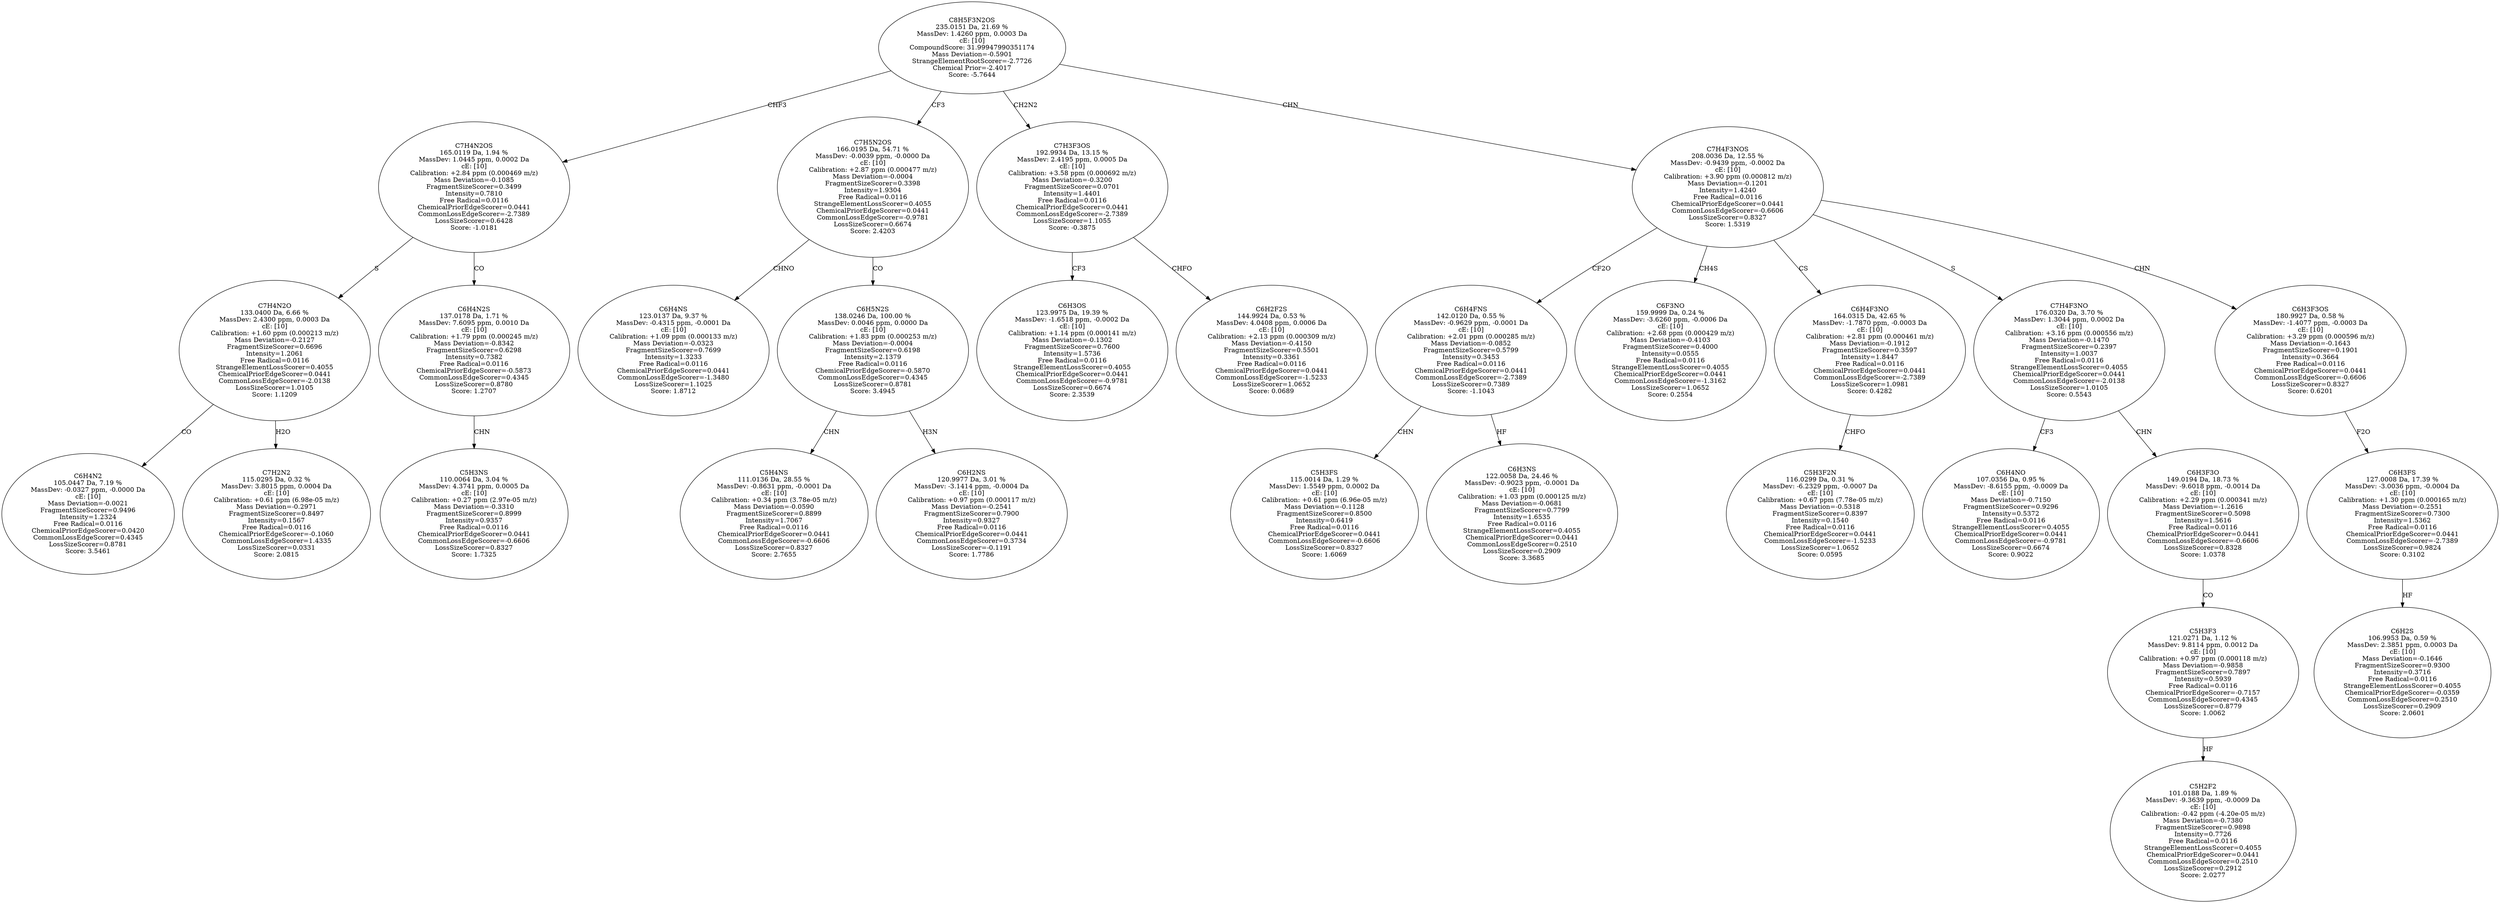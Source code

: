 strict digraph {
v1 [label="C6H4N2\n105.0447 Da, 7.19 %\nMassDev: -0.0327 ppm, -0.0000 Da\ncE: [10]\nMass Deviation=-0.0021\nFragmentSizeScorer=0.9496\nIntensity=1.2324\nFree Radical=0.0116\nChemicalPriorEdgeScorer=0.0420\nCommonLossEdgeScorer=0.4345\nLossSizeScorer=0.8781\nScore: 3.5461"];
v2 [label="C7H2N2\n115.0295 Da, 0.32 %\nMassDev: 3.8015 ppm, 0.0004 Da\ncE: [10]\nCalibration: +0.61 ppm (6.98e-05 m/z)\nMass Deviation=-0.2971\nFragmentSizeScorer=0.8497\nIntensity=0.1567\nFree Radical=0.0116\nChemicalPriorEdgeScorer=-0.1060\nCommonLossEdgeScorer=1.4335\nLossSizeScorer=0.0331\nScore: 2.0815"];
v3 [label="C7H4N2O\n133.0400 Da, 6.66 %\nMassDev: 2.4300 ppm, 0.0003 Da\ncE: [10]\nCalibration: +1.60 ppm (0.000213 m/z)\nMass Deviation=-0.2127\nFragmentSizeScorer=0.6696\nIntensity=1.2061\nFree Radical=0.0116\nStrangeElementLossScorer=0.4055\nChemicalPriorEdgeScorer=0.0441\nCommonLossEdgeScorer=-2.0138\nLossSizeScorer=1.0105\nScore: 1.1209"];
v4 [label="C5H3NS\n110.0064 Da, 3.04 %\nMassDev: 4.3741 ppm, 0.0005 Da\ncE: [10]\nCalibration: +0.27 ppm (2.97e-05 m/z)\nMass Deviation=-0.3310\nFragmentSizeScorer=0.8999\nIntensity=0.9357\nFree Radical=0.0116\nChemicalPriorEdgeScorer=0.0441\nCommonLossEdgeScorer=-0.6606\nLossSizeScorer=0.8327\nScore: 1.7325"];
v5 [label="C6H4N2S\n137.0178 Da, 1.71 %\nMassDev: 7.6095 ppm, 0.0010 Da\ncE: [10]\nCalibration: +1.79 ppm (0.000245 m/z)\nMass Deviation=-0.8342\nFragmentSizeScorer=0.6298\nIntensity=0.7382\nFree Radical=0.0116\nChemicalPriorEdgeScorer=-0.5873\nCommonLossEdgeScorer=0.4345\nLossSizeScorer=0.8780\nScore: 1.2707"];
v6 [label="C7H4N2OS\n165.0119 Da, 1.94 %\nMassDev: 1.0445 ppm, 0.0002 Da\ncE: [10]\nCalibration: +2.84 ppm (0.000469 m/z)\nMass Deviation=-0.1085\nFragmentSizeScorer=0.3499\nIntensity=0.7810\nFree Radical=0.0116\nChemicalPriorEdgeScorer=0.0441\nCommonLossEdgeScorer=-2.7389\nLossSizeScorer=0.6428\nScore: -1.0181"];
v7 [label="C6H4NS\n123.0137 Da, 9.37 %\nMassDev: -0.4315 ppm, -0.0001 Da\ncE: [10]\nCalibration: +1.09 ppm (0.000133 m/z)\nMass Deviation=-0.0323\nFragmentSizeScorer=0.7699\nIntensity=1.3233\nFree Radical=0.0116\nChemicalPriorEdgeScorer=0.0441\nCommonLossEdgeScorer=-1.3480\nLossSizeScorer=1.1025\nScore: 1.8712"];
v8 [label="C5H4NS\n111.0136 Da, 28.55 %\nMassDev: -0.8631 ppm, -0.0001 Da\ncE: [10]\nCalibration: +0.34 ppm (3.78e-05 m/z)\nMass Deviation=-0.0590\nFragmentSizeScorer=0.8899\nIntensity=1.7067\nFree Radical=0.0116\nChemicalPriorEdgeScorer=0.0441\nCommonLossEdgeScorer=-0.6606\nLossSizeScorer=0.8327\nScore: 2.7655"];
v9 [label="C6H2NS\n120.9977 Da, 3.01 %\nMassDev: -3.1414 ppm, -0.0004 Da\ncE: [10]\nCalibration: +0.97 ppm (0.000117 m/z)\nMass Deviation=-0.2541\nFragmentSizeScorer=0.7900\nIntensity=0.9327\nFree Radical=0.0116\nChemicalPriorEdgeScorer=0.0441\nCommonLossEdgeScorer=0.3734\nLossSizeScorer=-0.1191\nScore: 1.7786"];
v10 [label="C6H5N2S\n138.0246 Da, 100.00 %\nMassDev: 0.0046 ppm, 0.0000 Da\ncE: [10]\nCalibration: +1.83 ppm (0.000253 m/z)\nMass Deviation=-0.0004\nFragmentSizeScorer=0.6198\nIntensity=2.1379\nFree Radical=0.0116\nChemicalPriorEdgeScorer=-0.5870\nCommonLossEdgeScorer=0.4345\nLossSizeScorer=0.8781\nScore: 3.4945"];
v11 [label="C7H5N2OS\n166.0195 Da, 54.71 %\nMassDev: -0.0039 ppm, -0.0000 Da\ncE: [10]\nCalibration: +2.87 ppm (0.000477 m/z)\nMass Deviation=-0.0004\nFragmentSizeScorer=0.3398\nIntensity=1.9304\nFree Radical=0.0116\nStrangeElementLossScorer=0.4055\nChemicalPriorEdgeScorer=0.0441\nCommonLossEdgeScorer=-0.9781\nLossSizeScorer=0.6674\nScore: 2.4203"];
v12 [label="C6H3OS\n123.9975 Da, 19.39 %\nMassDev: -1.6518 ppm, -0.0002 Da\ncE: [10]\nCalibration: +1.14 ppm (0.000141 m/z)\nMass Deviation=-0.1302\nFragmentSizeScorer=0.7600\nIntensity=1.5736\nFree Radical=0.0116\nStrangeElementLossScorer=0.4055\nChemicalPriorEdgeScorer=0.0441\nCommonLossEdgeScorer=-0.9781\nLossSizeScorer=0.6674\nScore: 2.3539"];
v13 [label="C6H2F2S\n144.9924 Da, 0.53 %\nMassDev: 4.0408 ppm, 0.0006 Da\ncE: [10]\nCalibration: +2.13 ppm (0.000309 m/z)\nMass Deviation=-0.4150\nFragmentSizeScorer=0.5501\nIntensity=0.3361\nFree Radical=0.0116\nChemicalPriorEdgeScorer=0.0441\nCommonLossEdgeScorer=-1.5233\nLossSizeScorer=1.0652\nScore: 0.0689"];
v14 [label="C7H3F3OS\n192.9934 Da, 13.15 %\nMassDev: 2.4195 ppm, 0.0005 Da\ncE: [10]\nCalibration: +3.58 ppm (0.000692 m/z)\nMass Deviation=-0.3200\nFragmentSizeScorer=0.0701\nIntensity=1.4401\nFree Radical=0.0116\nChemicalPriorEdgeScorer=0.0441\nCommonLossEdgeScorer=-2.7389\nLossSizeScorer=1.1055\nScore: -0.3875"];
v15 [label="C5H3FS\n115.0014 Da, 1.29 %\nMassDev: 1.5549 ppm, 0.0002 Da\ncE: [10]\nCalibration: +0.61 ppm (6.96e-05 m/z)\nMass Deviation=-0.1128\nFragmentSizeScorer=0.8500\nIntensity=0.6419\nFree Radical=0.0116\nChemicalPriorEdgeScorer=0.0441\nCommonLossEdgeScorer=-0.6606\nLossSizeScorer=0.8327\nScore: 1.6069"];
v16 [label="C6H3NS\n122.0058 Da, 24.46 %\nMassDev: -0.9023 ppm, -0.0001 Da\ncE: [10]\nCalibration: +1.03 ppm (0.000125 m/z)\nMass Deviation=-0.0681\nFragmentSizeScorer=0.7799\nIntensity=1.6535\nFree Radical=0.0116\nStrangeElementLossScorer=0.4055\nChemicalPriorEdgeScorer=0.0441\nCommonLossEdgeScorer=0.2510\nLossSizeScorer=0.2909\nScore: 3.3685"];
v17 [label="C6H4FNS\n142.0120 Da, 0.55 %\nMassDev: -0.9629 ppm, -0.0001 Da\ncE: [10]\nCalibration: +2.01 ppm (0.000285 m/z)\nMass Deviation=-0.0852\nFragmentSizeScorer=0.5799\nIntensity=0.3453\nFree Radical=0.0116\nChemicalPriorEdgeScorer=0.0441\nCommonLossEdgeScorer=-2.7389\nLossSizeScorer=0.7389\nScore: -1.1043"];
v18 [label="C6F3NO\n159.9999 Da, 0.24 %\nMassDev: -3.6260 ppm, -0.0006 Da\ncE: [10]\nCalibration: +2.68 ppm (0.000429 m/z)\nMass Deviation=-0.4103\nFragmentSizeScorer=0.4000\nIntensity=0.0555\nFree Radical=0.0116\nStrangeElementLossScorer=0.4055\nChemicalPriorEdgeScorer=0.0441\nCommonLossEdgeScorer=-1.3162\nLossSizeScorer=1.0652\nScore: 0.2554"];
v19 [label="C5H3F2N\n116.0299 Da, 0.31 %\nMassDev: -6.2329 ppm, -0.0007 Da\ncE: [10]\nCalibration: +0.67 ppm (7.78e-05 m/z)\nMass Deviation=-0.5318\nFragmentSizeScorer=0.8397\nIntensity=0.1540\nFree Radical=0.0116\nChemicalPriorEdgeScorer=0.0441\nCommonLossEdgeScorer=-1.5233\nLossSizeScorer=1.0652\nScore: 0.0595"];
v20 [label="C6H4F3NO\n164.0315 Da, 42.65 %\nMassDev: -1.7870 ppm, -0.0003 Da\ncE: [10]\nCalibration: +2.81 ppm (0.000461 m/z)\nMass Deviation=-0.1912\nFragmentSizeScorer=0.3597\nIntensity=1.8447\nFree Radical=0.0116\nChemicalPriorEdgeScorer=0.0441\nCommonLossEdgeScorer=-2.7389\nLossSizeScorer=1.0981\nScore: 0.4282"];
v21 [label="C6H4NO\n107.0356 Da, 0.95 %\nMassDev: -8.6155 ppm, -0.0009 Da\ncE: [10]\nMass Deviation=-0.7150\nFragmentSizeScorer=0.9296\nIntensity=0.5372\nFree Radical=0.0116\nStrangeElementLossScorer=0.4055\nChemicalPriorEdgeScorer=0.0441\nCommonLossEdgeScorer=-0.9781\nLossSizeScorer=0.6674\nScore: 0.9022"];
v22 [label="C5H2F2\n101.0188 Da, 1.89 %\nMassDev: -9.3639 ppm, -0.0009 Da\ncE: [10]\nCalibration: -0.42 ppm (-4.20e-05 m/z)\nMass Deviation=-0.7380\nFragmentSizeScorer=0.9898\nIntensity=0.7726\nFree Radical=0.0116\nStrangeElementLossScorer=0.4055\nChemicalPriorEdgeScorer=0.0441\nCommonLossEdgeScorer=0.2510\nLossSizeScorer=0.2912\nScore: 2.0277"];
v23 [label="C5H3F3\n121.0271 Da, 1.12 %\nMassDev: 9.8114 ppm, 0.0012 Da\ncE: [10]\nCalibration: +0.97 ppm (0.000118 m/z)\nMass Deviation=-0.9858\nFragmentSizeScorer=0.7897\nIntensity=0.5939\nFree Radical=0.0116\nChemicalPriorEdgeScorer=-0.7157\nCommonLossEdgeScorer=0.4345\nLossSizeScorer=0.8779\nScore: 1.0062"];
v24 [label="C6H3F3O\n149.0194 Da, 18.73 %\nMassDev: -9.6018 ppm, -0.0014 Da\ncE: [10]\nCalibration: +2.29 ppm (0.000341 m/z)\nMass Deviation=-1.2616\nFragmentSizeScorer=0.5098\nIntensity=1.5616\nFree Radical=0.0116\nChemicalPriorEdgeScorer=0.0441\nCommonLossEdgeScorer=-0.6606\nLossSizeScorer=0.8328\nScore: 1.0378"];
v25 [label="C7H4F3NO\n176.0320 Da, 3.70 %\nMassDev: 1.3044 ppm, 0.0002 Da\ncE: [10]\nCalibration: +3.16 ppm (0.000556 m/z)\nMass Deviation=-0.1470\nFragmentSizeScorer=0.2397\nIntensity=1.0037\nFree Radical=0.0116\nStrangeElementLossScorer=0.4055\nChemicalPriorEdgeScorer=0.0441\nCommonLossEdgeScorer=-2.0138\nLossSizeScorer=1.0105\nScore: 0.5543"];
v26 [label="C6H2S\n106.9953 Da, 0.59 %\nMassDev: 2.3851 ppm, 0.0003 Da\ncE: [10]\nMass Deviation=-0.1646\nFragmentSizeScorer=0.9300\nIntensity=0.3716\nFree Radical=0.0116\nStrangeElementLossScorer=0.4055\nChemicalPriorEdgeScorer=-0.0359\nCommonLossEdgeScorer=0.2510\nLossSizeScorer=0.2909\nScore: 2.0601"];
v27 [label="C6H3FS\n127.0008 Da, 17.39 %\nMassDev: -3.0036 ppm, -0.0004 Da\ncE: [10]\nCalibration: +1.30 ppm (0.000165 m/z)\nMass Deviation=-0.2551\nFragmentSizeScorer=0.7300\nIntensity=1.5362\nFree Radical=0.0116\nChemicalPriorEdgeScorer=0.0441\nCommonLossEdgeScorer=-2.7389\nLossSizeScorer=0.9824\nScore: 0.3102"];
v28 [label="C6H3F3OS\n180.9927 Da, 0.58 %\nMassDev: -1.4077 ppm, -0.0003 Da\ncE: [10]\nCalibration: +3.29 ppm (0.000596 m/z)\nMass Deviation=-0.1643\nFragmentSizeScorer=0.1901\nIntensity=0.3664\nFree Radical=0.0116\nChemicalPriorEdgeScorer=0.0441\nCommonLossEdgeScorer=-0.6606\nLossSizeScorer=0.8327\nScore: 0.6201"];
v29 [label="C7H4F3NOS\n208.0036 Da, 12.55 %\nMassDev: -0.9439 ppm, -0.0002 Da\ncE: [10]\nCalibration: +3.90 ppm (0.000812 m/z)\nMass Deviation=-0.1201\nIntensity=1.4240\nFree Radical=0.0116\nChemicalPriorEdgeScorer=0.0441\nCommonLossEdgeScorer=-0.6606\nLossSizeScorer=0.8327\nScore: 1.5319"];
v30 [label="C8H5F3N2OS\n235.0151 Da, 21.69 %\nMassDev: 1.4260 ppm, 0.0003 Da\ncE: [10]\nCompoundScore: 31.99947990351174\nMass Deviation=-0.5901\nStrangeElementRootScorer=-2.7726\nChemical Prior=-2.4017\nScore: -5.7644"];
v3 -> v1 [label="CO"];
v3 -> v2 [label="H2O"];
v6 -> v3 [label="S"];
v5 -> v4 [label="CHN"];
v6 -> v5 [label="CO"];
v30 -> v6 [label="CHF3"];
v11 -> v7 [label="CHNO"];
v10 -> v8 [label="CHN"];
v10 -> v9 [label="H3N"];
v11 -> v10 [label="CO"];
v30 -> v11 [label="CF3"];
v14 -> v12 [label="CF3"];
v14 -> v13 [label="CHFO"];
v30 -> v14 [label="CH2N2"];
v17 -> v15 [label="CHN"];
v17 -> v16 [label="HF"];
v29 -> v17 [label="CF2O"];
v29 -> v18 [label="CH4S"];
v20 -> v19 [label="CHFO"];
v29 -> v20 [label="CS"];
v25 -> v21 [label="CF3"];
v23 -> v22 [label="HF"];
v24 -> v23 [label="CO"];
v25 -> v24 [label="CHN"];
v29 -> v25 [label="S"];
v27 -> v26 [label="HF"];
v28 -> v27 [label="F2O"];
v29 -> v28 [label="CHN"];
v30 -> v29 [label="CHN"];
}